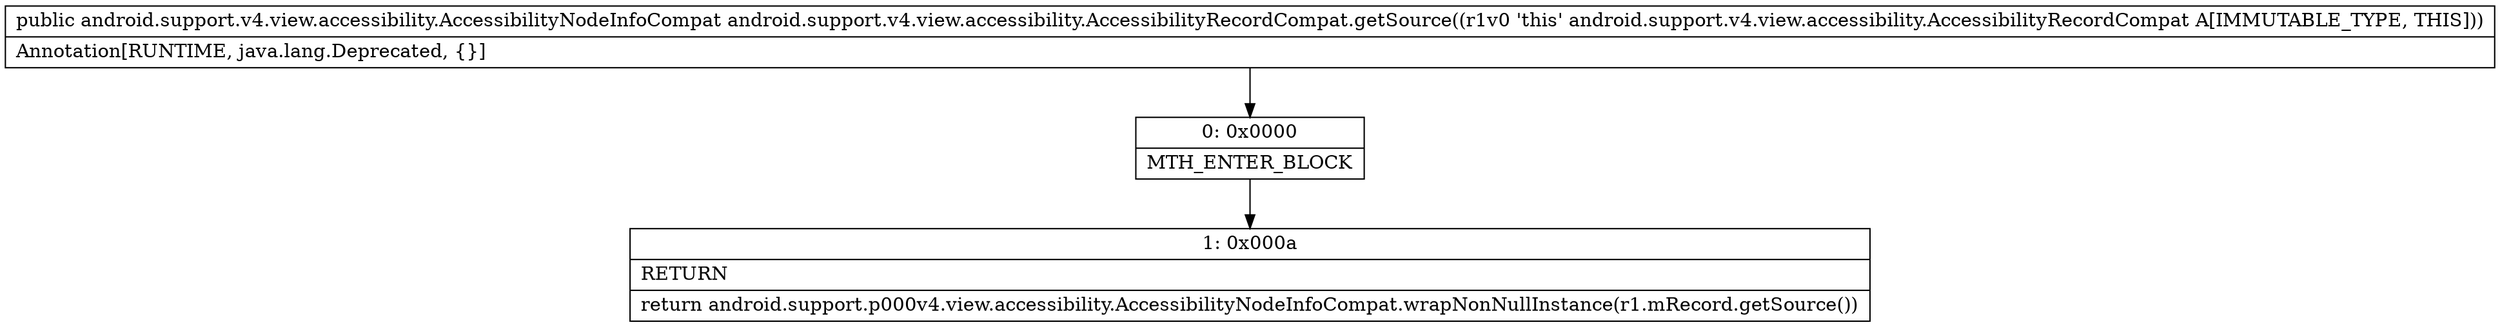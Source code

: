 digraph "CFG forandroid.support.v4.view.accessibility.AccessibilityRecordCompat.getSource()Landroid\/support\/v4\/view\/accessibility\/AccessibilityNodeInfoCompat;" {
Node_0 [shape=record,label="{0\:\ 0x0000|MTH_ENTER_BLOCK\l}"];
Node_1 [shape=record,label="{1\:\ 0x000a|RETURN\l|return android.support.p000v4.view.accessibility.AccessibilityNodeInfoCompat.wrapNonNullInstance(r1.mRecord.getSource())\l}"];
MethodNode[shape=record,label="{public android.support.v4.view.accessibility.AccessibilityNodeInfoCompat android.support.v4.view.accessibility.AccessibilityRecordCompat.getSource((r1v0 'this' android.support.v4.view.accessibility.AccessibilityRecordCompat A[IMMUTABLE_TYPE, THIS]))  | Annotation[RUNTIME, java.lang.Deprecated, \{\}]\l}"];
MethodNode -> Node_0;
Node_0 -> Node_1;
}

